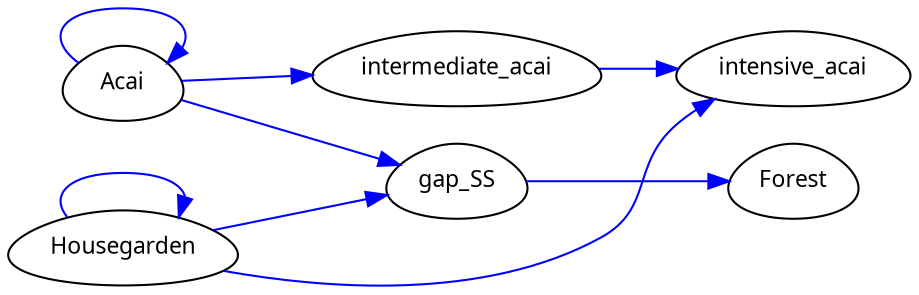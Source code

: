 digraph {
	// global options
	rankdir=LR
	margin=0
	node [fontname="Century Gothic",fontsize=11,shape=egg]
	edge [color=Blue, fontname="Century Gothic", fontsize=11]
	
	// nodes
	// forest_fallow   [label="Forest Fallow"]
	// fallow_postacai				[label="Forest Fallow (post-acai)"]
	// fallow_posthousegarden			[label="Fallow (post-housegarden)"]
	// fallow_postforest			[label="Partially Cleared"]
	housegarden				[label="Housegarden"]
	acai					[label="Acai"]
	// fields				[label="Fields"]
	forest					[label="Forest"]

	// acceptable transitions (and wait)
	// blue: human intervention
	// cadetblue: maintenance (partial human intervention)
	// forestgreen: natural
	
	// dashed: optional (choice is involved)
	
	// TODO: add labour requirements to blue and cadetblue

	// acai -> fallow_postacai			[color=blue,label="= 5 years"]
	// acai -> acai				[color=cadetblue, label="< 5 years"]
	// housegarden -> fallow_posthousegarden 	[color=blue,label="= 3 years"]
	// housegarden -> housegarden 		[color=cadetblue, label="< 3 years"]
	// forest -> acai				[color=blue, label=">=5 years", style=dashed]
	// forest -> housegarden 			[color=blue, label=">= 5 years", style=dashed]
	// forest -> fallow_postforest		[color=blue, label="selective clearing", style=dashed]
	// fallow_postacai -> forest		[color=forestgreen, label=">= 5 years"]
	// fallow_posthousegarden -> forest	[color=forestgreen, label=">= 5 years"]
	// fallow_postforest -> forest		[color=forestgreen, label=">= 10 years"]

	// {rank=same; fallow_postacai fallow_posthousegarden }
	acai -> intermediate_acai
	acai -> acai
	acai -> gap_SS -> forest
	intermediate_acai -> intensive_acai
	housegarden -> housegarden
	housegarden -> intensive_acai
	housegarden -> gap_SS

}
